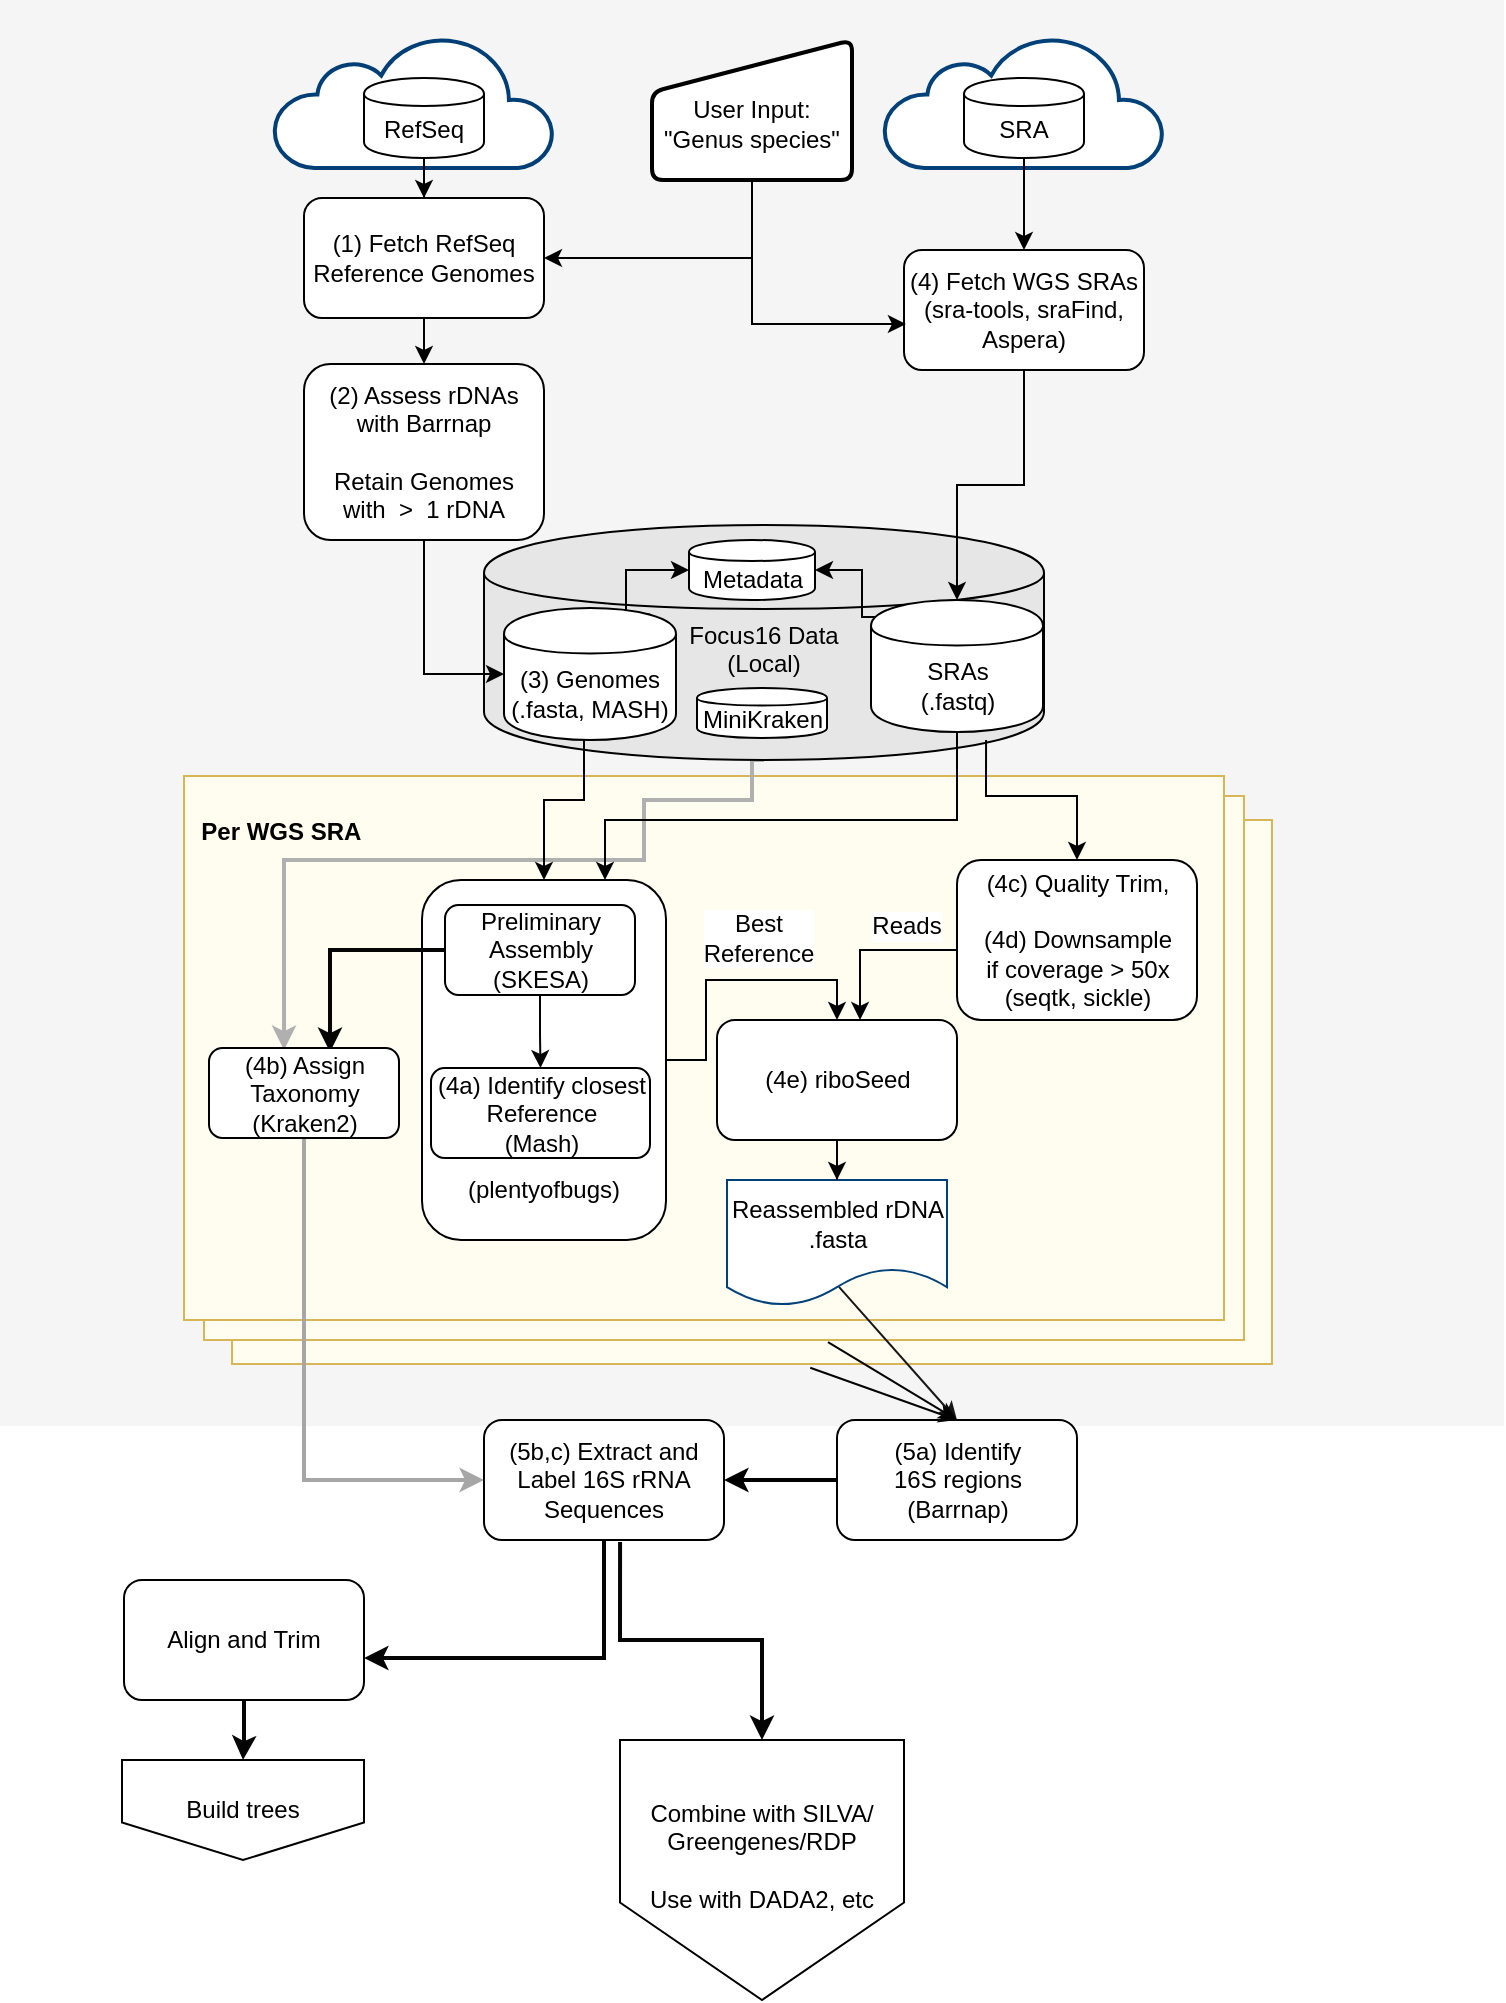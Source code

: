 <mxfile version="13.1.3" type="device"><diagram name="Page-1" id="c7558073-3199-34d8-9f00-42111426c3f3"><mxGraphModel dx="946" dy="594" grid="1" gridSize="10" guides="1" tooltips="1" connect="1" arrows="1" fold="1" page="1" pageScale="1" pageWidth="826" pageHeight="1169" background="#ffffff" math="0" shadow="0"><root><mxCell id="0"/><mxCell id="1" parent="0"/><mxCell id="SAS2zGDADO1P4irIxXxs-23" value="" style="edgeStyle=orthogonalEdgeStyle;rounded=0;orthogonalLoop=1;jettySize=auto;html=1;shadow=0;strokeColor=#050505;strokeWidth=2;" parent="1" source="SAS2zGDADO1P4irIxXxs-18" target="SAS2zGDADO1P4irIxXxs-17" edge="1"><mxGeometry relative="1" as="geometry"/></mxCell><mxCell id="SAS2zGDADO1P4irIxXxs-18" value="Align and Trim " style="rounded=1;whiteSpace=wrap;html=1;strokeColor=#000000;strokeWidth=1;" parent="1" vertex="1"><mxGeometry x="80" y="790" width="120" height="60" as="geometry"/></mxCell><mxCell id="qNivwolQkls1gNn3aIAB-110" value="&lt;div align=&quot;left&quot;&gt;&lt;br&gt;&lt;/div&gt;" style="rounded=0;whiteSpace=wrap;html=1;align=left;fillColor=#f5f5f5;strokeColor=none;fontColor=#333333;" parent="1" vertex="1"><mxGeometry x="18" width="752" height="713" as="geometry"/></mxCell><mxCell id="qNivwolQkls1gNn3aIAB-149" value="&lt;div align=&quot;left&quot;&gt;Per WGS SRA&lt;br&gt;&lt;/div&gt;" style="rounded=0;whiteSpace=wrap;html=1;align=left;fillColor=#FFFDF0;strokeColor=#d6b656;" parent="1" vertex="1"><mxGeometry x="134" y="410" width="520" height="272" as="geometry"/></mxCell><mxCell id="qNivwolQkls1gNn3aIAB-148" value="&lt;div align=&quot;left&quot;&gt;Per WGS SRA&lt;br&gt;&lt;/div&gt;" style="rounded=0;whiteSpace=wrap;html=1;align=left;fillColor=#FFFDF0;strokeColor=#d6b656;" parent="1" vertex="1"><mxGeometry x="120" y="398" width="520" height="272" as="geometry"/></mxCell><mxCell id="qNivwolQkls1gNn3aIAB-114" value="&lt;div align=&quot;left&quot;&gt;&lt;b&gt;&amp;nbsp; Per WGS SRA&lt;br&gt;&lt;/b&gt;&lt;/div&gt;&lt;div&gt;&lt;b&gt;&lt;br&gt;&lt;/b&gt;&lt;/div&gt;&lt;div&gt;&lt;b&gt;&lt;br&gt;&lt;/b&gt;&lt;/div&gt;&lt;div&gt;&lt;b&gt;&lt;br&gt;&lt;/b&gt;&lt;/div&gt;&lt;div&gt;&lt;b&gt;&lt;br&gt;&lt;/b&gt;&lt;/div&gt;&lt;div&gt;&lt;b&gt;&lt;br&gt;&lt;/b&gt;&lt;/div&gt;&lt;div&gt;&lt;b&gt;&lt;br&gt;&lt;/b&gt;&lt;/div&gt;&lt;div&gt;&lt;b&gt;&lt;br&gt;&lt;/b&gt;&lt;/div&gt;&lt;div&gt;&lt;b&gt;&lt;br&gt;&lt;/b&gt;&lt;/div&gt;&lt;div&gt;&lt;b&gt;&lt;br&gt;&lt;/b&gt;&lt;/div&gt;&lt;div&gt;&lt;b&gt;&lt;br&gt;&lt;/b&gt;&lt;/div&gt;&lt;div&gt;&lt;b&gt;&lt;br&gt;&lt;/b&gt;&lt;/div&gt;&lt;div&gt;&lt;b&gt;&lt;br&gt;&lt;/b&gt;&lt;/div&gt;&lt;div&gt;&lt;b&gt;&lt;br&gt;&lt;/b&gt;&lt;/div&gt;&lt;div&gt;&lt;b&gt;&lt;br&gt;&lt;/b&gt;&lt;/div&gt;&lt;div&gt;&lt;b&gt;&lt;br&gt;&lt;/b&gt;&lt;/div&gt;" style="rounded=0;whiteSpace=wrap;html=1;align=left;fillColor=#FFFDF0;strokeColor=#d6b656;" parent="1" vertex="1"><mxGeometry x="110" y="388" width="520" height="272" as="geometry"/></mxCell><mxCell id="qNivwolQkls1gNn3aIAB-123" value="" style="html=1;verticalLabelPosition=bottom;align=center;labelBackgroundColor=#ffffff;verticalAlign=top;strokeWidth=2;strokeColor=#00417A;fillColor=#ffffff;shadow=0;dashed=0;shape=mxgraph.ios7.icons.cloud;" parent="1" vertex="1"><mxGeometry x="460" y="18" width="140" height="66" as="geometry"/></mxCell><mxCell id="qNivwolQkls1gNn3aIAB-122" value="" style="html=1;verticalLabelPosition=bottom;align=center;labelBackgroundColor=#ffffff;verticalAlign=top;strokeWidth=2;strokeColor=#003F75;fillColor=#ffffff;shadow=0;dashed=0;shape=mxgraph.ios7.icons.cloud;" parent="1" vertex="1"><mxGeometry x="155" y="18" width="140" height="66" as="geometry"/></mxCell><mxCell id="SAS2zGDADO1P4irIxXxs-3" style="edgeStyle=orthogonalEdgeStyle;rounded=0;orthogonalLoop=1;jettySize=auto;html=1;exitX=0.5;exitY=1;exitDx=0;exitDy=0;strokeColor=#B0B0B0;shadow=0;strokeWidth=2;entryX=0.395;entryY=0.022;entryDx=0;entryDy=0;entryPerimeter=0;" parent="1" source="qNivwolQkls1gNn3aIAB-115" target="SAS2zGDADO1P4irIxXxs-8" edge="1"><mxGeometry relative="1" as="geometry"><mxPoint x="170" y="520" as="targetPoint"/><Array as="points"><mxPoint x="394" y="400"/><mxPoint x="340" y="400"/><mxPoint x="340" y="430"/><mxPoint x="160" y="430"/></Array></mxGeometry></mxCell><mxCell id="qNivwolQkls1gNn3aIAB-115" value="&lt;div&gt;Focus16 Data &lt;br&gt;&lt;/div&gt;&lt;div&gt;(Local)&lt;/div&gt;&lt;div&gt;&lt;br&gt;&lt;/div&gt;&lt;div&gt;&lt;br&gt;&lt;/div&gt;" style="shape=cylinder;whiteSpace=wrap;html=1;boundedLbl=1;backgroundOutline=1;fillColor=#E6E6E6;" parent="1" vertex="1"><mxGeometry x="260" y="262.5" width="280" height="117.5" as="geometry"/></mxCell><mxCell id="qNivwolQkls1gNn3aIAB-106" value="" style="edgeStyle=orthogonalEdgeStyle;rounded=0;orthogonalLoop=1;jettySize=auto;html=1;exitX=0.5;exitY=1;exitDx=0;exitDy=0;" parent="1" source="qNivwolQkls1gNn3aIAB-96" target="qNivwolQkls1gNn3aIAB-98" edge="1"><mxGeometry relative="1" as="geometry"/></mxCell><mxCell id="qNivwolQkls1gNn3aIAB-96" value="SRA" style="shape=cylinder;whiteSpace=wrap;html=1;boundedLbl=1;backgroundOutline=1;" parent="1" vertex="1"><mxGeometry x="500" y="39" width="60" height="40" as="geometry"/></mxCell><mxCell id="qNivwolQkls1gNn3aIAB-105" value="" style="edgeStyle=orthogonalEdgeStyle;rounded=0;orthogonalLoop=1;jettySize=auto;html=1;" parent="1" source="qNivwolQkls1gNn3aIAB-97" target="qNivwolQkls1gNn3aIAB-101" edge="1"><mxGeometry relative="1" as="geometry"/></mxCell><mxCell id="qNivwolQkls1gNn3aIAB-97" value="RefSeq" style="shape=cylinder;whiteSpace=wrap;html=1;boundedLbl=1;backgroundOutline=1;" parent="1" vertex="1"><mxGeometry x="200" y="39" width="60" height="40" as="geometry"/></mxCell><mxCell id="qNivwolQkls1gNn3aIAB-118" style="edgeStyle=orthogonalEdgeStyle;rounded=0;orthogonalLoop=1;jettySize=auto;html=1;exitX=0.5;exitY=1;exitDx=0;exitDy=0;" parent="1" source="qNivwolQkls1gNn3aIAB-98" target="N4hPqkqZFnpt8mKsYIse-5" edge="1"><mxGeometry relative="1" as="geometry"><mxPoint x="518" y="331" as="targetPoint"/></mxGeometry></mxCell><mxCell id="qNivwolQkls1gNn3aIAB-98" value="(4) Fetch WGS SRAs&lt;div&gt;(sra-tools, sraFind, Aspera) &lt;br&gt;&lt;/div&gt;" style="rounded=1;whiteSpace=wrap;html=1;" parent="1" vertex="1"><mxGeometry x="470" y="125" width="120" height="60" as="geometry"/></mxCell><mxCell id="qNivwolQkls1gNn3aIAB-126" style="edgeStyle=orthogonalEdgeStyle;rounded=0;orthogonalLoop=1;jettySize=auto;html=1;entryX=0.5;entryY=0;entryDx=0;entryDy=0;" parent="1" source="qNivwolQkls1gNn3aIAB-100" target="qNivwolQkls1gNn3aIAB-124" edge="1"><mxGeometry relative="1" as="geometry"><Array as="points"><mxPoint x="310" y="400"/><mxPoint x="290" y="400"/></Array></mxGeometry></mxCell><mxCell id="qNivwolQkls1gNn3aIAB-169" style="edgeStyle=orthogonalEdgeStyle;rounded=0;orthogonalLoop=1;jettySize=auto;html=1;exitX=0.85;exitY=0.05;exitDx=0;exitDy=0;exitPerimeter=0;entryX=0;entryY=0.5;entryDx=0;entryDy=0;strokeColor=#000000;" parent="1" source="qNivwolQkls1gNn3aIAB-100" target="qNivwolQkls1gNn3aIAB-131" edge="1"><mxGeometry relative="1" as="geometry"><Array as="points"><mxPoint x="331" y="285"/></Array></mxGeometry></mxCell><mxCell id="qNivwolQkls1gNn3aIAB-100" value="(3) Genomes&lt;div&gt;(.fasta, MASH)&lt;br&gt;&lt;/div&gt;" style="shape=cylinder;whiteSpace=wrap;html=1;boundedLbl=1;backgroundOutline=1;" parent="1" vertex="1"><mxGeometry x="270" y="304" width="86" height="66" as="geometry"/></mxCell><mxCell id="qNivwolQkls1gNn3aIAB-108" value="" style="edgeStyle=orthogonalEdgeStyle;rounded=0;orthogonalLoop=1;jettySize=auto;html=1;" parent="1" source="qNivwolQkls1gNn3aIAB-101" target="qNivwolQkls1gNn3aIAB-107" edge="1"><mxGeometry relative="1" as="geometry"/></mxCell><mxCell id="qNivwolQkls1gNn3aIAB-101" value="(1) Fetch RefSeq Reference Genomes " style="rounded=1;whiteSpace=wrap;html=1;" parent="1" vertex="1"><mxGeometry x="170" y="99" width="120" height="60" as="geometry"/></mxCell><mxCell id="qNivwolQkls1gNn3aIAB-109" style="edgeStyle=orthogonalEdgeStyle;rounded=0;orthogonalLoop=1;jettySize=auto;html=1;entryX=0;entryY=0.5;entryDx=0;entryDy=0;" parent="1" source="qNivwolQkls1gNn3aIAB-107" target="qNivwolQkls1gNn3aIAB-100" edge="1"><mxGeometry relative="1" as="geometry"><mxPoint x="330" y="149" as="targetPoint"/></mxGeometry></mxCell><mxCell id="qNivwolQkls1gNn3aIAB-107" value="&lt;div&gt;(2) Assess rDNAs with Barrnap&lt;/div&gt;&lt;div&gt;&lt;br&gt;&lt;/div&gt;&lt;div&gt;Retain Genomes with&amp;nbsp; &amp;gt;&amp;nbsp; 1 rDNA&lt;/div&gt;" style="rounded=1;whiteSpace=wrap;html=1;" parent="1" vertex="1"><mxGeometry x="170" y="182" width="120" height="88" as="geometry"/></mxCell><mxCell id="qNivwolQkls1gNn3aIAB-127" value="" style="edgeStyle=orthogonalEdgeStyle;rounded=0;orthogonalLoop=1;jettySize=auto;html=1;entryX=0.75;entryY=0;entryDx=0;entryDy=0;exitX=0.5;exitY=1;exitDx=0;exitDy=0;" parent="1" source="N4hPqkqZFnpt8mKsYIse-5" target="qNivwolQkls1gNn3aIAB-124" edge="1"><mxGeometry relative="1" as="geometry"><Array as="points"><mxPoint x="497" y="410"/><mxPoint x="321" y="410"/></Array><mxPoint x="460" y="356" as="sourcePoint"/></mxGeometry></mxCell><mxCell id="qNivwolQkls1gNn3aIAB-133" style="edgeStyle=orthogonalEdgeStyle;rounded=0;orthogonalLoop=1;jettySize=auto;html=1;exitX=0.669;exitY=1.061;exitDx=0;exitDy=0;exitPerimeter=0;" parent="1" source="N4hPqkqZFnpt8mKsYIse-5" target="qNivwolQkls1gNn3aIAB-128" edge="1"><mxGeometry relative="1" as="geometry"><mxPoint x="488" y="356" as="sourcePoint"/></mxGeometry></mxCell><mxCell id="qNivwolQkls1gNn3aIAB-170" style="edgeStyle=orthogonalEdgeStyle;rounded=0;orthogonalLoop=1;jettySize=auto;html=1;exitX=0.308;exitY=0.129;exitDx=0;exitDy=0;exitPerimeter=0;entryX=1;entryY=0.5;entryDx=0;entryDy=0;strokeColor=#000000;" parent="1" source="N4hPqkqZFnpt8mKsYIse-5" target="qNivwolQkls1gNn3aIAB-131" edge="1"><mxGeometry relative="1" as="geometry"><Array as="points"><mxPoint x="449" y="309"/><mxPoint x="449" y="285"/></Array><mxPoint x="467" y="308.5" as="sourcePoint"/></mxGeometry></mxCell><mxCell id="qNivwolQkls1gNn3aIAB-138" style="edgeStyle=orthogonalEdgeStyle;rounded=0;orthogonalLoop=1;jettySize=auto;html=1;entryX=0.5;entryY=0;entryDx=0;entryDy=0;exitX=1;exitY=0.5;exitDx=0;exitDy=0;" parent="1" source="qNivwolQkls1gNn3aIAB-124" target="qNivwolQkls1gNn3aIAB-134" edge="1"><mxGeometry relative="1" as="geometry"/></mxCell><mxCell id="7DUf2yB3hLPTs9L5qto9-5" value="&lt;div&gt;Best &lt;br&gt;&lt;/div&gt;&lt;div&gt;Reference&lt;/div&gt;" style="text;html=1;align=center;verticalAlign=middle;resizable=0;points=[];labelBackgroundColor=#ffffff;" parent="qNivwolQkls1gNn3aIAB-138" vertex="1" connectable="0"><mxGeometry x="0.168" relative="1" as="geometry"><mxPoint x="1" y="-21" as="offset"/></mxGeometry></mxCell><mxCell id="qNivwolQkls1gNn3aIAB-124" value="&lt;div&gt;&lt;br&gt;&lt;/div&gt;&lt;div&gt;&lt;br&gt;&lt;/div&gt;&lt;div&gt;&lt;br&gt;&lt;/div&gt;&lt;div&gt;&lt;br&gt;&lt;/div&gt;&lt;div&gt;&lt;br&gt;&lt;/div&gt;&lt;div&gt;&lt;br&gt;&lt;/div&gt;&lt;div&gt;&lt;br&gt;&lt;/div&gt;&lt;div&gt;&lt;br&gt;&lt;/div&gt;&lt;div&gt;&lt;br&gt;&lt;/div&gt;&lt;div&gt;(plentyofbugs)&lt;br&gt;&lt;/div&gt;" style="rounded=1;whiteSpace=wrap;html=1;strokeColor=#000000;arcSize=16;" parent="1" vertex="1"><mxGeometry x="229" y="440" width="122" height="180" as="geometry"/></mxCell><mxCell id="qNivwolQkls1gNn3aIAB-139" style="edgeStyle=orthogonalEdgeStyle;rounded=0;orthogonalLoop=1;jettySize=auto;html=1;entryX=0.596;entryY=0;entryDx=0;entryDy=0;entryPerimeter=0;" parent="1" source="qNivwolQkls1gNn3aIAB-128" target="qNivwolQkls1gNn3aIAB-134" edge="1"><mxGeometry relative="1" as="geometry"><mxPoint x="390" y="510" as="targetPoint"/><Array as="points"><mxPoint x="448" y="475"/></Array></mxGeometry></mxCell><mxCell id="7DUf2yB3hLPTs9L5qto9-6" value="Reads" style="text;html=1;align=center;verticalAlign=middle;resizable=0;points=[];labelBackgroundColor=#ffffff;" parent="qNivwolQkls1gNn3aIAB-139" vertex="1" connectable="0"><mxGeometry x="-0.509" y="4" relative="1" as="geometry"><mxPoint x="-5" y="-16" as="offset"/></mxGeometry></mxCell><mxCell id="qNivwolQkls1gNn3aIAB-128" value="&lt;div&gt;(4c) Quality Trim,&lt;/div&gt;&lt;div&gt;&lt;br&gt;&lt;/div&gt;&lt;div&gt;(4d) Downsample &lt;br&gt;&lt;/div&gt;&lt;div&gt;if coverage &amp;gt; 50x&lt;/div&gt;&lt;div&gt;(seqtk, sickle)&lt;br&gt;&lt;/div&gt;" style="rounded=1;whiteSpace=wrap;html=1;" parent="1" vertex="1"><mxGeometry x="496.5" y="430" width="120" height="80" as="geometry"/></mxCell><mxCell id="qNivwolQkls1gNn3aIAB-131" value="Metadata" style="shape=cylinder;whiteSpace=wrap;html=1;boundedLbl=1;backgroundOutline=1;" parent="1" vertex="1"><mxGeometry x="362.5" y="270" width="63" height="30" as="geometry"/></mxCell><mxCell id="qNivwolQkls1gNn3aIAB-134" value="(4e) riboSeed" style="rounded=1;whiteSpace=wrap;html=1;" parent="1" vertex="1"><mxGeometry x="376.5" y="510" width="120" height="60" as="geometry"/></mxCell><mxCell id="SAS2zGDADO1P4irIxXxs-16" style="edgeStyle=orthogonalEdgeStyle;rounded=0;orthogonalLoop=1;jettySize=auto;html=1;exitX=0;exitY=0.5;exitDx=0;exitDy=0;entryX=1;entryY=0.5;entryDx=0;entryDy=0;shadow=0;strokeColor=#000000;strokeWidth=2;" parent="1" source="qNivwolQkls1gNn3aIAB-146" target="SAS2zGDADO1P4irIxXxs-15" edge="1"><mxGeometry relative="1" as="geometry"/></mxCell><mxCell id="qNivwolQkls1gNn3aIAB-146" value="&lt;div&gt;(5a) Identify &lt;br&gt;&lt;/div&gt;&lt;div&gt;16S regions&lt;/div&gt;&lt;div&gt;(Barrnap)&lt;br&gt;&lt;/div&gt;" style="rounded=1;whiteSpace=wrap;html=1;strokeColor=#000000;" parent="1" vertex="1"><mxGeometry x="436.5" y="710" width="120" height="60" as="geometry"/></mxCell><mxCell id="qNivwolQkls1gNn3aIAB-156" value="" style="endArrow=classic;html=1;strokeColor=#171717;exitX=0.509;exitY=0.848;exitDx=0;exitDy=0;exitPerimeter=0;entryX=0.5;entryY=0;entryDx=0;entryDy=0;" parent="1" source="qNivwolQkls1gNn3aIAB-160" target="qNivwolQkls1gNn3aIAB-146" edge="1"><mxGeometry width="50" height="50" relative="1" as="geometry"><mxPoint x="20" y="960" as="sourcePoint"/><mxPoint x="70" y="910" as="targetPoint"/></mxGeometry></mxCell><mxCell id="qNivwolQkls1gNn3aIAB-157" value="" style="endArrow=classic;html=1;strokeColor=#050505;exitX=0.6;exitY=1.004;exitDx=0;exitDy=0;exitPerimeter=0;entryX=0.5;entryY=0;entryDx=0;entryDy=0;" parent="1" source="qNivwolQkls1gNn3aIAB-148" target="qNivwolQkls1gNn3aIAB-146" edge="1"><mxGeometry width="50" height="50" relative="1" as="geometry"><mxPoint x="446.04" y="671.904" as="sourcePoint"/><mxPoint x="360" y="710" as="targetPoint"/></mxGeometry></mxCell><mxCell id="qNivwolQkls1gNn3aIAB-158" value="" style="endArrow=classic;html=1;strokeColor=#030303;entryX=0.5;entryY=0;entryDx=0;entryDy=0;exitX=0.556;exitY=1.007;exitDx=0;exitDy=0;exitPerimeter=0;" parent="1" source="qNivwolQkls1gNn3aIAB-149" target="qNivwolQkls1gNn3aIAB-146" edge="1"><mxGeometry width="50" height="50" relative="1" as="geometry"><mxPoint x="456" y="682" as="sourcePoint"/><mxPoint x="400" y="730" as="targetPoint"/></mxGeometry></mxCell><mxCell id="qNivwolQkls1gNn3aIAB-160" value="&lt;div&gt;Reassembled rDNA&lt;br&gt;&lt;/div&gt;&lt;div&gt;.fasta&lt;br&gt;&lt;/div&gt;" style="shape=document;whiteSpace=wrap;html=1;boundedLbl=1;strokeColor=#00417A;fillColor=#FFFFFF;" parent="1" vertex="1"><mxGeometry x="381.5" y="590" width="110" height="63" as="geometry"/></mxCell><mxCell id="qNivwolQkls1gNn3aIAB-161" value="" style="edgeStyle=orthogonalEdgeStyle;rounded=0;orthogonalLoop=1;jettySize=auto;html=1;entryX=0.5;entryY=0;entryDx=0;entryDy=0;" parent="1" source="qNivwolQkls1gNn3aIAB-134" target="qNivwolQkls1gNn3aIAB-160" edge="1"><mxGeometry relative="1" as="geometry"><mxPoint x="387" y="570" as="sourcePoint"/><mxPoint x="387" y="720" as="targetPoint"/></mxGeometry></mxCell><mxCell id="SAS2zGDADO1P4irIxXxs-1" value="&lt;div&gt;MiniKraken&lt;/div&gt;" style="shape=cylinder;whiteSpace=wrap;html=1;boundedLbl=1;backgroundOutline=1;" parent="1" vertex="1"><mxGeometry x="366.5" y="344" width="65" height="25" as="geometry"/></mxCell><mxCell id="SAS2zGDADO1P4irIxXxs-10" style="edgeStyle=orthogonalEdgeStyle;rounded=0;orthogonalLoop=1;jettySize=auto;html=1;shadow=0;strokeColor=#050505;strokeWidth=1;entryX=0.5;entryY=0;entryDx=0;entryDy=0;" parent="1" source="SAS2zGDADO1P4irIxXxs-6" target="SAS2zGDADO1P4irIxXxs-7" edge="1"><mxGeometry relative="1" as="geometry"/></mxCell><mxCell id="SAS2zGDADO1P4irIxXxs-12" value="" style="edgeStyle=orthogonalEdgeStyle;rounded=0;orthogonalLoop=1;jettySize=auto;html=1;shadow=0;strokeColor=#050505;strokeWidth=2;entryX=0.637;entryY=0.044;entryDx=0;entryDy=0;entryPerimeter=0;" parent="1" source="SAS2zGDADO1P4irIxXxs-6" target="SAS2zGDADO1P4irIxXxs-8" edge="1"><mxGeometry relative="1" as="geometry"><mxPoint x="167.5" y="475" as="targetPoint"/></mxGeometry></mxCell><mxCell id="SAS2zGDADO1P4irIxXxs-6" value="&lt;div&gt;Preliminary Assembly&lt;/div&gt;&lt;div&gt;(SKESA)&lt;br&gt;&lt;/div&gt;" style="rounded=1;whiteSpace=wrap;html=1;strokeColor=#000000;" parent="1" vertex="1"><mxGeometry x="240.5" y="452.5" width="95" height="45" as="geometry"/></mxCell><mxCell id="SAS2zGDADO1P4irIxXxs-7" value="&lt;div&gt;(4a) Identify closest &lt;br&gt;&lt;/div&gt;&lt;div&gt;Reference&lt;/div&gt;&lt;div&gt;(Mash)&lt;/div&gt;" style="rounded=1;whiteSpace=wrap;html=1;strokeColor=#000000;strokeWidth=1;" parent="1" vertex="1"><mxGeometry x="233.5" y="534" width="109.5" height="45" as="geometry"/></mxCell><mxCell id="SAS2zGDADO1P4irIxXxs-14" style="edgeStyle=orthogonalEdgeStyle;rounded=0;orthogonalLoop=1;jettySize=auto;html=1;entryX=0;entryY=0.5;entryDx=0;entryDy=0;shadow=0;strokeColor=#A6A6A6;strokeWidth=2;" parent="1" source="SAS2zGDADO1P4irIxXxs-8" target="SAS2zGDADO1P4irIxXxs-15" edge="1"><mxGeometry relative="1" as="geometry"><Array as="points"><mxPoint x="170" y="740"/></Array></mxGeometry></mxCell><mxCell id="SAS2zGDADO1P4irIxXxs-8" value="(4b) Assign Taxonomy&lt;div&gt;(Kraken2)&lt;br&gt;&lt;/div&gt;" style="rounded=1;whiteSpace=wrap;html=1;" parent="1" vertex="1"><mxGeometry x="122.5" y="524" width="95" height="45" as="geometry"/></mxCell><mxCell id="SAS2zGDADO1P4irIxXxs-25" style="edgeStyle=orthogonalEdgeStyle;rounded=0;orthogonalLoop=1;jettySize=auto;html=1;entryX=1;entryY=0.65;entryDx=0;entryDy=0;entryPerimeter=0;shadow=0;strokeColor=#050505;strokeWidth=2;exitX=0.5;exitY=1;exitDx=0;exitDy=0;" parent="1" source="SAS2zGDADO1P4irIxXxs-15" target="SAS2zGDADO1P4irIxXxs-18" edge="1"><mxGeometry relative="1" as="geometry"/></mxCell><mxCell id="SAS2zGDADO1P4irIxXxs-26" style="edgeStyle=orthogonalEdgeStyle;rounded=0;orthogonalLoop=1;jettySize=auto;html=1;exitX=0.567;exitY=1.017;exitDx=0;exitDy=0;entryX=0.5;entryY=0;entryDx=0;entryDy=0;shadow=0;strokeColor=#050505;strokeWidth=2;exitPerimeter=0;" parent="1" source="SAS2zGDADO1P4irIxXxs-15" target="SAS2zGDADO1P4irIxXxs-20" edge="1"><mxGeometry relative="1" as="geometry"/></mxCell><mxCell id="SAS2zGDADO1P4irIxXxs-15" value="(5b,c) Extract and Label 16S rRNA Sequences" style="rounded=1;whiteSpace=wrap;html=1;" parent="1" vertex="1"><mxGeometry x="260" y="710" width="120" height="60" as="geometry"/></mxCell><mxCell id="SAS2zGDADO1P4irIxXxs-17" value="Build trees" style="shape=offPageConnector;whiteSpace=wrap;html=1;strokeColor=#000000;strokeWidth=1;" parent="1" vertex="1"><mxGeometry x="79" y="880" width="121" height="50" as="geometry"/></mxCell><mxCell id="SAS2zGDADO1P4irIxXxs-20" value="&lt;div&gt;Combine with SILVA/ Greengenes/RDP&lt;br&gt;&lt;/div&gt;&lt;div&gt;&lt;br&gt;&lt;/div&gt;&lt;div&gt;Use with DADA2, etc&lt;/div&gt;&lt;div&gt;&lt;br&gt;&lt;/div&gt;" style="shape=offPageConnector;whiteSpace=wrap;html=1;strokeColor=#000000;strokeWidth=1;" parent="1" vertex="1"><mxGeometry x="328" y="870" width="142" height="130" as="geometry"/></mxCell><mxCell id="7DUf2yB3hLPTs9L5qto9-3" value="" style="edgeStyle=orthogonalEdgeStyle;rounded=0;orthogonalLoop=1;jettySize=auto;html=1;entryX=0.008;entryY=0.617;entryDx=0;entryDy=0;entryPerimeter=0;exitX=0.5;exitY=1;exitDx=0;exitDy=0;" parent="1" source="7DUf2yB3hLPTs9L5qto9-1" target="qNivwolQkls1gNn3aIAB-98" edge="1"><mxGeometry relative="1" as="geometry"><mxPoint x="394" y="109" as="targetPoint"/></mxGeometry></mxCell><mxCell id="7DUf2yB3hLPTs9L5qto9-1" value="&lt;div&gt;&lt;br&gt;&lt;/div&gt;&lt;div&gt;User Input:&lt;br&gt;&lt;/div&gt;&lt;div&gt;&quot;Genus species&quot;&lt;/div&gt;" style="html=1;strokeWidth=2;shape=manualInput;whiteSpace=wrap;rounded=1;size=26;arcSize=11;" parent="1" vertex="1"><mxGeometry x="344" y="20" width="100" height="70" as="geometry"/></mxCell><mxCell id="N4hPqkqZFnpt8mKsYIse-5" value="&lt;div&gt;SRAs&lt;/div&gt;&lt;div&gt;(.fastq)&lt;/div&gt;" style="shape=cylinder;whiteSpace=wrap;html=1;boundedLbl=1;backgroundOutline=1;" parent="1" vertex="1"><mxGeometry x="453.5" y="300" width="86" height="66" as="geometry"/></mxCell><mxCell id="naXhCU4_RyivWsimR26M-4" value="" style="edgeStyle=orthogonalEdgeStyle;rounded=0;orthogonalLoop=1;jettySize=auto;html=1;entryX=1;entryY=0.5;entryDx=0;entryDy=0;exitX=0.5;exitY=1;exitDx=0;exitDy=0;" edge="1" parent="1" source="7DUf2yB3hLPTs9L5qto9-1" target="qNivwolQkls1gNn3aIAB-101"><mxGeometry relative="1" as="geometry"><mxPoint x="404" y="100" as="sourcePoint"/><mxPoint x="480.96" y="172.02" as="targetPoint"/></mxGeometry></mxCell></root></mxGraphModel></diagram></mxfile>